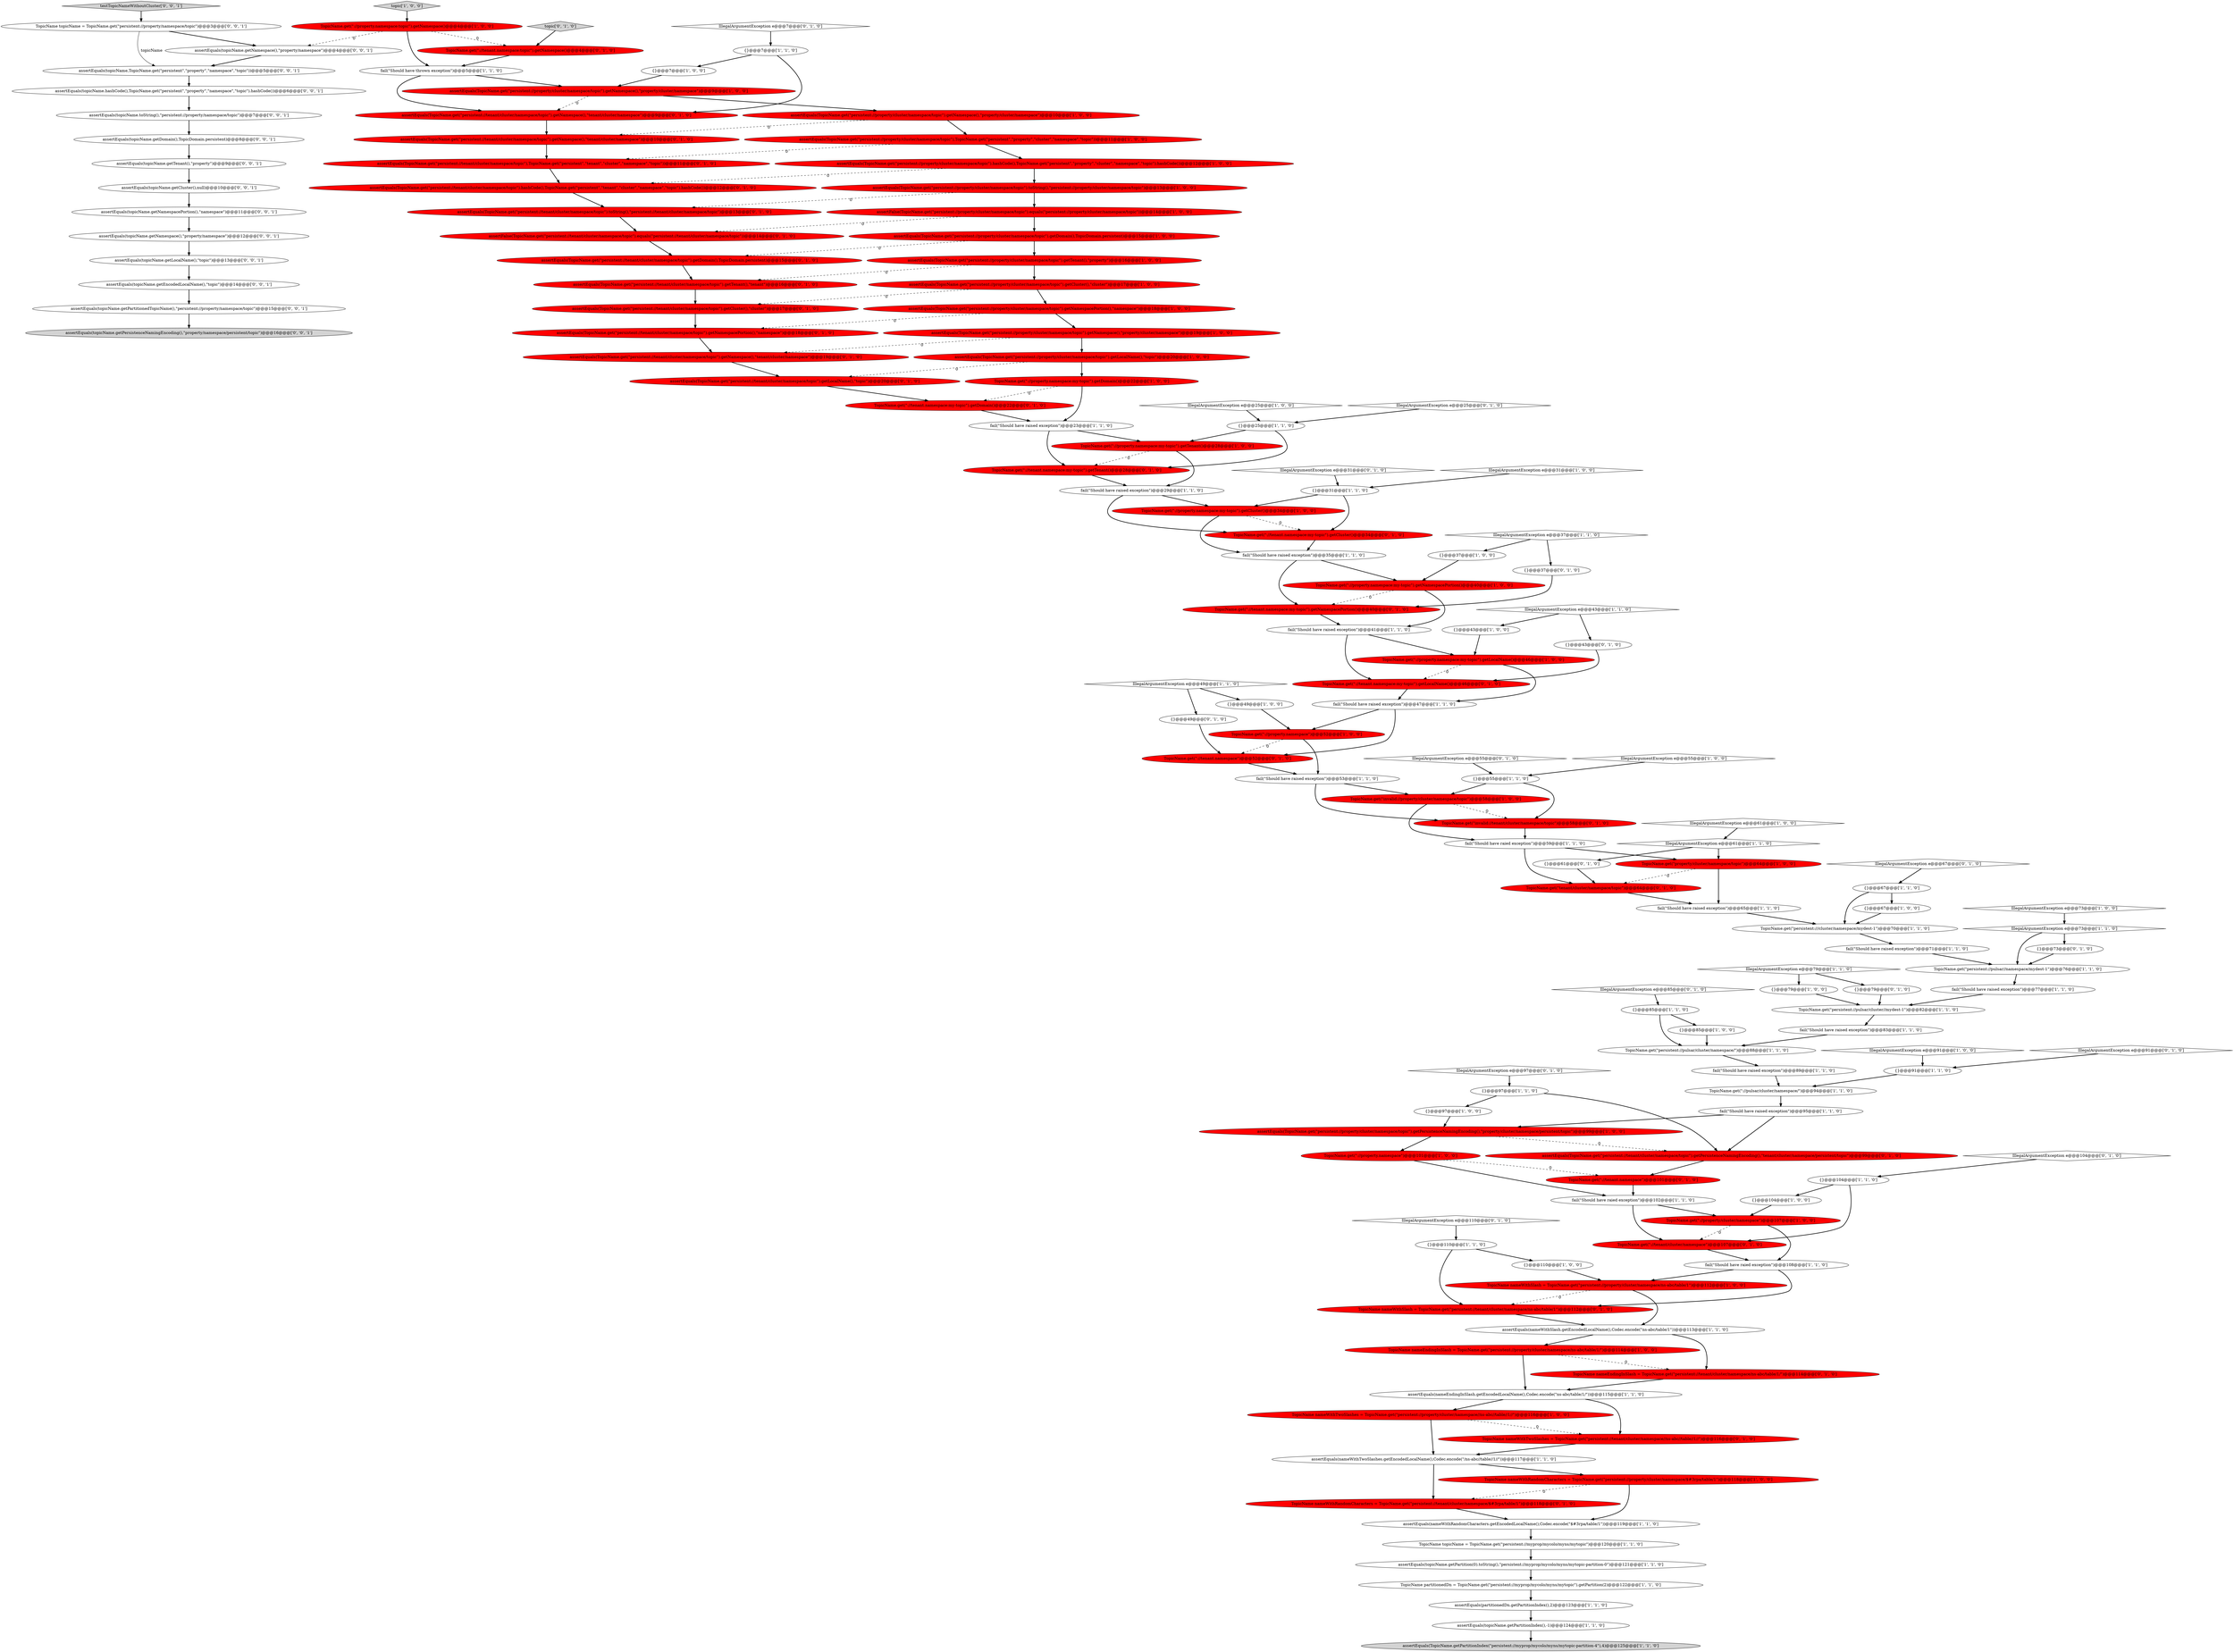 digraph {
87 [style = filled, label = "fail(\"Should have raised exception\")@@@83@@@['1', '1', '0']", fillcolor = white, shape = ellipse image = "AAA0AAABBB1BBB"];
36 [style = filled, label = "{}@@@31@@@['1', '1', '0']", fillcolor = white, shape = ellipse image = "AAA0AAABBB1BBB"];
28 [style = filled, label = "{}@@@49@@@['1', '0', '0']", fillcolor = white, shape = ellipse image = "AAA0AAABBB1BBB"];
10 [style = filled, label = "TopicName.get(\"://property.namespace:my-topic\").getDomain()@@@22@@@['1', '0', '0']", fillcolor = red, shape = ellipse image = "AAA1AAABBB1BBB"];
58 [style = filled, label = "{}@@@85@@@['1', '1', '0']", fillcolor = white, shape = ellipse image = "AAA0AAABBB1BBB"];
93 [style = filled, label = "assertEquals(TopicName.get(\"persistent://tenant/cluster/namespace/topic\").getLocalName(),\"topic\")@@@20@@@['0', '1', '0']", fillcolor = red, shape = ellipse image = "AAA1AAABBB2BBB"];
100 [style = filled, label = "IllegalArgumentException e@@@67@@@['0', '1', '0']", fillcolor = white, shape = diamond image = "AAA0AAABBB2BBB"];
95 [style = filled, label = "IllegalArgumentException e@@@55@@@['0', '1', '0']", fillcolor = white, shape = diamond image = "AAA0AAABBB2BBB"];
78 [style = filled, label = "fail(\"Should have raised exception\")@@@71@@@['1', '1', '0']", fillcolor = white, shape = ellipse image = "AAA0AAABBB1BBB"];
40 [style = filled, label = "TopicName.get(\"://property/cluster/namespace\")@@@107@@@['1', '0', '0']", fillcolor = red, shape = ellipse image = "AAA1AAABBB1BBB"];
27 [style = filled, label = "assertFalse(TopicName.get(\"persistent://property/cluster/namespace/topic\").equals(\"persistent://property/cluster/namespace/topic\"))@@@14@@@['1', '0', '0']", fillcolor = red, shape = ellipse image = "AAA1AAABBB1BBB"];
52 [style = filled, label = "fail(\"Should have raised exception\")@@@35@@@['1', '1', '0']", fillcolor = white, shape = ellipse image = "AAA0AAABBB1BBB"];
49 [style = filled, label = "fail(\"Should have thrown exception\")@@@5@@@['1', '1', '0']", fillcolor = white, shape = ellipse image = "AAA0AAABBB1BBB"];
127 [style = filled, label = "TopicName.get(\"://tenant.namespace\")@@@101@@@['0', '1', '0']", fillcolor = red, shape = ellipse image = "AAA1AAABBB2BBB"];
89 [style = filled, label = "{}@@@67@@@['1', '1', '0']", fillcolor = white, shape = ellipse image = "AAA0AAABBB1BBB"];
31 [style = filled, label = "TopicName nameWithSlash = TopicName.get(\"persistent://property/cluster/namespace/ns-abc/table/1\")@@@112@@@['1', '0', '0']", fillcolor = red, shape = ellipse image = "AAA1AAABBB1BBB"];
81 [style = filled, label = "assertEquals(TopicName.get(\"persistent://property/cluster/namespace/topic\").getDomain(),TopicDomain.persistent)@@@15@@@['1', '0', '0']", fillcolor = red, shape = ellipse image = "AAA1AAABBB1BBB"];
43 [style = filled, label = "TopicName nameEndingInSlash = TopicName.get(\"persistent://property/cluster/namespace/ns-abc/table/1/\")@@@114@@@['1', '0', '0']", fillcolor = red, shape = ellipse image = "AAA1AAABBB1BBB"];
85 [style = filled, label = "{}@@@104@@@['1', '1', '0']", fillcolor = white, shape = ellipse image = "AAA0AAABBB1BBB"];
61 [style = filled, label = "{}@@@67@@@['1', '0', '0']", fillcolor = white, shape = ellipse image = "AAA0AAABBB1BBB"];
42 [style = filled, label = "assertEquals(TopicName.get(\"persistent://property/cluster/namespace/topic\").getNamespace(),\"property/cluster/namespace\")@@@9@@@['1', '0', '0']", fillcolor = red, shape = ellipse image = "AAA1AAABBB1BBB"];
129 [style = filled, label = "assertEquals(TopicName.get(\"persistent://tenant/cluster/namespace/topic\"),TopicName.get(\"persistent\",\"tenant\",\"cluster\",\"namespace\",\"topic\"))@@@11@@@['0', '1', '0']", fillcolor = red, shape = ellipse image = "AAA1AAABBB2BBB"];
86 [style = filled, label = "TopicName partitionedDn = TopicName.get(\"persistent://myprop/mycolo/myns/mytopic\").getPartition(2)@@@122@@@['1', '1', '0']", fillcolor = white, shape = ellipse image = "AAA0AAABBB1BBB"];
150 [style = filled, label = "assertEquals(topicName.hashCode(),TopicName.get(\"persistent\",\"property\",\"namespace\",\"topic\").hashCode())@@@6@@@['0', '0', '1']", fillcolor = white, shape = ellipse image = "AAA0AAABBB3BBB"];
98 [style = filled, label = "IllegalArgumentException e@@@110@@@['0', '1', '0']", fillcolor = white, shape = diamond image = "AAA0AAABBB2BBB"];
59 [style = filled, label = "TopicName.get(\"persistent://pulsar/cluster//mydest-1\")@@@82@@@['1', '1', '0']", fillcolor = white, shape = ellipse image = "AAA0AAABBB1BBB"];
105 [style = filled, label = "assertEquals(TopicName.get(\"persistent://tenant/cluster/namespace/topic\").getPersistenceNamingEncoding(),\"tenant/cluster/namespace/persistent/topic\")@@@99@@@['0', '1', '0']", fillcolor = red, shape = ellipse image = "AAA1AAABBB2BBB"];
34 [style = filled, label = "TopicName.get(\"://property.namespace:my-topic\").getNamespacePortion()@@@40@@@['1', '0', '0']", fillcolor = red, shape = ellipse image = "AAA1AAABBB1BBB"];
138 [style = filled, label = "assertEquals(topicName.getCluster(),null)@@@10@@@['0', '0', '1']", fillcolor = white, shape = ellipse image = "AAA0AAABBB3BBB"];
26 [style = filled, label = "IllegalArgumentException e@@@61@@@['1', '1', '0']", fillcolor = white, shape = diamond image = "AAA0AAABBB1BBB"];
67 [style = filled, label = "TopicName nameWithTwoSlashes = TopicName.get(\"persistent://property/cluster/namespace//ns-abc//table//1//\")@@@116@@@['1', '0', '0']", fillcolor = red, shape = ellipse image = "AAA1AAABBB1BBB"];
112 [style = filled, label = "IllegalArgumentException e@@@31@@@['0', '1', '0']", fillcolor = white, shape = diamond image = "AAA0AAABBB2BBB"];
134 [style = filled, label = "assertEquals(TopicName.get(\"persistent://tenant/cluster/namespace/topic\").getNamespace(),\"tenant/cluster/namespace\")@@@10@@@['0', '1', '0']", fillcolor = red, shape = ellipse image = "AAA1AAABBB2BBB"];
50 [style = filled, label = "{}@@@43@@@['1', '0', '0']", fillcolor = white, shape = ellipse image = "AAA0AAABBB1BBB"];
126 [style = filled, label = "assertEquals(TopicName.get(\"persistent://tenant/cluster/namespace/topic\").getNamespace(),\"tenant/cluster/namespace\")@@@19@@@['0', '1', '0']", fillcolor = red, shape = ellipse image = "AAA1AAABBB2BBB"];
7 [style = filled, label = "assertEquals(nameWithTwoSlashes.getEncodedLocalName(),Codec.encode(\"/ns-abc//table//1//\"))@@@117@@@['1', '1', '0']", fillcolor = white, shape = ellipse image = "AAA0AAABBB1BBB"];
13 [style = filled, label = "{}@@@7@@@['1', '0', '0']", fillcolor = white, shape = ellipse image = "AAA0AAABBB1BBB"];
125 [style = filled, label = "{}@@@79@@@['0', '1', '0']", fillcolor = white, shape = ellipse image = "AAA0AAABBB2BBB"];
103 [style = filled, label = "TopicName.get(\"://tenant.namespace:topic\").getNamespace()@@@4@@@['0', '1', '0']", fillcolor = red, shape = ellipse image = "AAA1AAABBB2BBB"];
130 [style = filled, label = "TopicName.get(\"tenant/cluster/namespace/topic\")@@@64@@@['0', '1', '0']", fillcolor = red, shape = ellipse image = "AAA1AAABBB2BBB"];
151 [style = filled, label = "assertEquals(topicName.getDomain(),TopicDomain.persistent)@@@8@@@['0', '0', '1']", fillcolor = white, shape = ellipse image = "AAA0AAABBB3BBB"];
101 [style = filled, label = "TopicName.get(\"://tenant.namespace\")@@@52@@@['0', '1', '0']", fillcolor = red, shape = ellipse image = "AAA1AAABBB2BBB"];
8 [style = filled, label = "IllegalArgumentException e@@@25@@@['1', '0', '0']", fillcolor = white, shape = diamond image = "AAA0AAABBB1BBB"];
47 [style = filled, label = "assertEquals(nameWithRandomCharacters.getEncodedLocalName(),Codec.encode(\"$#3rpa/table/1\"))@@@119@@@['1', '1', '0']", fillcolor = white, shape = ellipse image = "AAA0AAABBB1BBB"];
29 [style = filled, label = "{}@@@97@@@['1', '1', '0']", fillcolor = white, shape = ellipse image = "AAA0AAABBB1BBB"];
46 [style = filled, label = "TopicName.get(\"://property.namespace:my-topic\").getLocalName()@@@46@@@['1', '0', '0']", fillcolor = red, shape = ellipse image = "AAA1AAABBB1BBB"];
1 [style = filled, label = "assertEquals(TopicName.get(\"persistent://property/cluster/namespace/topic\").getNamespacePortion(),\"namespace\")@@@18@@@['1', '0', '0']", fillcolor = red, shape = ellipse image = "AAA1AAABBB1BBB"];
56 [style = filled, label = "{}@@@79@@@['1', '0', '0']", fillcolor = white, shape = ellipse image = "AAA0AAABBB1BBB"];
73 [style = filled, label = "assertEquals(TopicName.get(\"persistent://property/cluster/namespace/topic\").getPersistenceNamingEncoding(),\"property/cluster/namespace/persistent/topic\")@@@99@@@['1', '0', '0']", fillcolor = red, shape = ellipse image = "AAA1AAABBB1BBB"];
141 [style = filled, label = "assertEquals(topicName.getNamespacePortion(),\"namespace\")@@@11@@@['0', '0', '1']", fillcolor = white, shape = ellipse image = "AAA0AAABBB3BBB"];
107 [style = filled, label = "TopicName.get(\"://tenant.namespace:my-topic\").getNamespacePortion()@@@40@@@['0', '1', '0']", fillcolor = red, shape = ellipse image = "AAA1AAABBB2BBB"];
136 [style = filled, label = "topic['0', '1', '0']", fillcolor = lightgray, shape = diamond image = "AAA0AAABBB2BBB"];
21 [style = filled, label = "fail(\"Should have raised exception\")@@@53@@@['1', '1', '0']", fillcolor = white, shape = ellipse image = "AAA0AAABBB1BBB"];
32 [style = filled, label = "topic['1', '0', '0']", fillcolor = lightgray, shape = diamond image = "AAA0AAABBB1BBB"];
106 [style = filled, label = "assertEquals(TopicName.get(\"persistent://tenant/cluster/namespace/topic\").getNamespacePortion(),\"namespace\")@@@18@@@['0', '1', '0']", fillcolor = red, shape = ellipse image = "AAA1AAABBB2BBB"];
139 [style = filled, label = "TopicName topicName = TopicName.get(\"persistent://property/namespace/topic\")@@@3@@@['0', '0', '1']", fillcolor = white, shape = ellipse image = "AAA0AAABBB3BBB"];
123 [style = filled, label = "assertEquals(TopicName.get(\"persistent://tenant/cluster/namespace/topic\").getTenant(),\"tenant\")@@@16@@@['0', '1', '0']", fillcolor = red, shape = ellipse image = "AAA1AAABBB2BBB"];
70 [style = filled, label = "assertEquals(TopicName.get(\"persistent://property/cluster/namespace/topic\").getNamespace(),\"property/cluster/namespace\")@@@19@@@['1', '0', '0']", fillcolor = red, shape = ellipse image = "AAA1AAABBB1BBB"];
92 [style = filled, label = "IllegalArgumentException e@@@25@@@['0', '1', '0']", fillcolor = white, shape = diamond image = "AAA0AAABBB2BBB"];
148 [style = filled, label = "assertEquals(topicName.getNamespace(),\"property/namespace\")@@@4@@@['0', '0', '1']", fillcolor = white, shape = ellipse image = "AAA0AAABBB3BBB"];
143 [style = filled, label = "assertEquals(topicName.getPartitionedTopicName(),\"persistent://property/namespace/topic\")@@@15@@@['0', '0', '1']", fillcolor = white, shape = ellipse image = "AAA0AAABBB3BBB"];
121 [style = filled, label = "TopicName nameWithTwoSlashes = TopicName.get(\"persistent://tenant/cluster/namespace//ns-abc//table//1//\")@@@116@@@['0', '1', '0']", fillcolor = red, shape = ellipse image = "AAA1AAABBB2BBB"];
108 [style = filled, label = "IllegalArgumentException e@@@85@@@['0', '1', '0']", fillcolor = white, shape = diamond image = "AAA0AAABBB2BBB"];
41 [style = filled, label = "TopicName.get(\"://property.namespace:topic\").getNamespace()@@@4@@@['1', '0', '0']", fillcolor = red, shape = ellipse image = "AAA1AAABBB1BBB"];
3 [style = filled, label = "TopicName.get(\"://property.namespace:my-topic\").getTenant()@@@28@@@['1', '0', '0']", fillcolor = red, shape = ellipse image = "AAA1AAABBB1BBB"];
16 [style = filled, label = "assertEquals(topicName.getPartition(0).toString(),\"persistent://myprop/mycolo/myns/mytopic-partition-0\")@@@121@@@['1', '1', '0']", fillcolor = white, shape = ellipse image = "AAA0AAABBB1BBB"];
64 [style = filled, label = "assertEquals(TopicName.get(\"persistent://property/cluster/namespace/topic\").hashCode(),TopicName.get(\"persistent\",\"property\",\"cluster\",\"namespace\",\"topic\").hashCode())@@@12@@@['1', '0', '0']", fillcolor = red, shape = ellipse image = "AAA1AAABBB1BBB"];
68 [style = filled, label = "assertEquals(TopicName.get(\"persistent://property/cluster/namespace/topic\").getNamespace(),\"property/cluster/namespace\")@@@10@@@['1', '0', '0']", fillcolor = red, shape = ellipse image = "AAA1AAABBB1BBB"];
4 [style = filled, label = "fail(\"Should have raised exception\")@@@23@@@['1', '1', '0']", fillcolor = white, shape = ellipse image = "AAA0AAABBB1BBB"];
109 [style = filled, label = "assertEquals(TopicName.get(\"persistent://tenant/cluster/namespace/topic\").hashCode(),TopicName.get(\"persistent\",\"tenant\",\"cluster\",\"namespace\",\"topic\").hashCode())@@@12@@@['0', '1', '0']", fillcolor = red, shape = ellipse image = "AAA1AAABBB2BBB"];
18 [style = filled, label = "IllegalArgumentException e@@@31@@@['1', '0', '0']", fillcolor = white, shape = diamond image = "AAA0AAABBB1BBB"];
97 [style = filled, label = "assertEquals(TopicName.get(\"persistent://tenant/cluster/namespace/topic\").toString(),\"persistent://tenant/cluster/namespace/topic\")@@@13@@@['0', '1', '0']", fillcolor = red, shape = ellipse image = "AAA1AAABBB2BBB"];
94 [style = filled, label = "TopicName.get(\"://tenant.namespace:my-topic\").getTenant()@@@28@@@['0', '1', '0']", fillcolor = red, shape = ellipse image = "AAA1AAABBB2BBB"];
128 [style = filled, label = "{}@@@37@@@['0', '1', '0']", fillcolor = white, shape = ellipse image = "AAA0AAABBB2BBB"];
71 [style = filled, label = "TopicName.get(\"://property.namespace\")@@@52@@@['1', '0', '0']", fillcolor = red, shape = ellipse image = "AAA1AAABBB1BBB"];
55 [style = filled, label = "assertEquals(nameWithSlash.getEncodedLocalName(),Codec.encode(\"ns-abc/table/1\"))@@@113@@@['1', '1', '0']", fillcolor = white, shape = ellipse image = "AAA0AAABBB1BBB"];
135 [style = filled, label = "TopicName.get(\"://tenant.namespace:my-topic\").getLocalName()@@@46@@@['0', '1', '0']", fillcolor = red, shape = ellipse image = "AAA1AAABBB2BBB"];
110 [style = filled, label = "assertFalse(TopicName.get(\"persistent://tenant/cluster/namespace/topic\").equals(\"persistent://tenant/cluster/namespace/topic\"))@@@14@@@['0', '1', '0']", fillcolor = red, shape = ellipse image = "AAA1AAABBB2BBB"];
147 [style = filled, label = "testTopicNameWithoutCluster['0', '0', '1']", fillcolor = lightgray, shape = diamond image = "AAA0AAABBB3BBB"];
90 [style = filled, label = "assertEquals(topicName.getPartitionIndex(),-1)@@@124@@@['1', '1', '0']", fillcolor = white, shape = ellipse image = "AAA0AAABBB1BBB"];
145 [style = filled, label = "assertEquals(topicName.getLocalName(),\"topic\")@@@13@@@['0', '0', '1']", fillcolor = white, shape = ellipse image = "AAA0AAABBB3BBB"];
115 [style = filled, label = "assertEquals(TopicName.get(\"persistent://tenant/cluster/namespace/topic\").getCluster(),\"cluster\")@@@17@@@['0', '1', '0']", fillcolor = red, shape = ellipse image = "AAA1AAABBB2BBB"];
142 [style = filled, label = "assertEquals(topicName.getTenant(),\"property\")@@@9@@@['0', '0', '1']", fillcolor = white, shape = ellipse image = "AAA0AAABBB3BBB"];
37 [style = filled, label = "{}@@@104@@@['1', '0', '0']", fillcolor = white, shape = ellipse image = "AAA0AAABBB1BBB"];
20 [style = filled, label = "assertEquals(TopicName.get(\"persistent://property/cluster/namespace/topic\").getLocalName(),\"topic\")@@@20@@@['1', '0', '0']", fillcolor = red, shape = ellipse image = "AAA1AAABBB1BBB"];
102 [style = filled, label = "assertEquals(TopicName.get(\"persistent://tenant/cluster/namespace/topic\").getDomain(),TopicDomain.persistent)@@@15@@@['0', '1', '0']", fillcolor = red, shape = ellipse image = "AAA1AAABBB2BBB"];
17 [style = filled, label = "assertEquals(TopicName.get(\"persistent://property/cluster/namespace/topic\").getTenant(),\"property\")@@@16@@@['1', '0', '0']", fillcolor = red, shape = ellipse image = "AAA1AAABBB1BBB"];
22 [style = filled, label = "TopicName.get(\"://property.namespace:my-topic\").getCluster()@@@34@@@['1', '0', '0']", fillcolor = red, shape = ellipse image = "AAA1AAABBB1BBB"];
53 [style = filled, label = "TopicName.get(\"invalid://property/cluster/namespace/topic\")@@@58@@@['1', '0', '0']", fillcolor = red, shape = ellipse image = "AAA1AAABBB1BBB"];
82 [style = filled, label = "TopicName.get(\"persistent:///cluster/namespace/mydest-1\")@@@70@@@['1', '1', '0']", fillcolor = white, shape = ellipse image = "AAA0AAABBB1BBB"];
131 [style = filled, label = "TopicName.get(\"://tenant.namespace:my-topic\").getDomain()@@@22@@@['0', '1', '0']", fillcolor = red, shape = ellipse image = "AAA1AAABBB2BBB"];
65 [style = filled, label = "IllegalArgumentException e@@@49@@@['1', '1', '0']", fillcolor = white, shape = diamond image = "AAA0AAABBB1BBB"];
99 [style = filled, label = "IllegalArgumentException e@@@7@@@['0', '1', '0']", fillcolor = white, shape = diamond image = "AAA0AAABBB2BBB"];
83 [style = filled, label = "{}@@@7@@@['1', '1', '0']", fillcolor = white, shape = ellipse image = "AAA0AAABBB1BBB"];
6 [style = filled, label = "fail(\"Should have raised exception\")@@@95@@@['1', '1', '0']", fillcolor = white, shape = ellipse image = "AAA0AAABBB1BBB"];
30 [style = filled, label = "TopicName.get(\"persistent://pulsar/cluster/namespace/\")@@@88@@@['1', '1', '0']", fillcolor = white, shape = ellipse image = "AAA0AAABBB1BBB"];
48 [style = filled, label = "{}@@@110@@@['1', '1', '0']", fillcolor = white, shape = ellipse image = "AAA0AAABBB1BBB"];
137 [style = filled, label = "assertEquals(topicName,TopicName.get(\"persistent\",\"property\",\"namespace\",\"topic\"))@@@5@@@['0', '0', '1']", fillcolor = white, shape = ellipse image = "AAA0AAABBB3BBB"];
66 [style = filled, label = "IllegalArgumentException e@@@37@@@['1', '1', '0']", fillcolor = white, shape = diamond image = "AAA0AAABBB1BBB"];
96 [style = filled, label = "{}@@@61@@@['0', '1', '0']", fillcolor = white, shape = ellipse image = "AAA0AAABBB2BBB"];
11 [style = filled, label = "{}@@@25@@@['1', '1', '0']", fillcolor = white, shape = ellipse image = "AAA0AAABBB1BBB"];
72 [style = filled, label = "IllegalArgumentException e@@@73@@@['1', '0', '0']", fillcolor = white, shape = diamond image = "AAA0AAABBB1BBB"];
74 [style = filled, label = "{}@@@55@@@['1', '1', '0']", fillcolor = white, shape = ellipse image = "AAA0AAABBB1BBB"];
104 [style = filled, label = "{}@@@49@@@['0', '1', '0']", fillcolor = white, shape = ellipse image = "AAA0AAABBB2BBB"];
5 [style = filled, label = "IllegalArgumentException e@@@61@@@['1', '0', '0']", fillcolor = white, shape = diamond image = "AAA0AAABBB1BBB"];
124 [style = filled, label = "IllegalArgumentException e@@@97@@@['0', '1', '0']", fillcolor = white, shape = diamond image = "AAA0AAABBB2BBB"];
2 [style = filled, label = "{}@@@97@@@['1', '0', '0']", fillcolor = white, shape = ellipse image = "AAA0AAABBB1BBB"];
84 [style = filled, label = "IllegalArgumentException e@@@43@@@['1', '1', '0']", fillcolor = white, shape = diamond image = "AAA0AAABBB1BBB"];
51 [style = filled, label = "{}@@@85@@@['1', '0', '0']", fillcolor = white, shape = ellipse image = "AAA0AAABBB1BBB"];
114 [style = filled, label = "TopicName nameWithRandomCharacters = TopicName.get(\"persistent://tenant/cluster/namespace/$#3rpa/table/1\")@@@118@@@['0', '1', '0']", fillcolor = red, shape = ellipse image = "AAA1AAABBB2BBB"];
57 [style = filled, label = "{}@@@91@@@['1', '1', '0']", fillcolor = white, shape = ellipse image = "AAA0AAABBB1BBB"];
54 [style = filled, label = "fail(\"Should have raised exception\")@@@41@@@['1', '1', '0']", fillcolor = white, shape = ellipse image = "AAA0AAABBB1BBB"];
24 [style = filled, label = "fail(\"Should have raied exception\")@@@59@@@['1', '1', '0']", fillcolor = white, shape = ellipse image = "AAA0AAABBB1BBB"];
33 [style = filled, label = "TopicName.get(\"persistent://pulsar//namespace/mydest-1\")@@@76@@@['1', '1', '0']", fillcolor = white, shape = ellipse image = "AAA0AAABBB1BBB"];
63 [style = filled, label = "TopicName.get(\"://pulsar/cluster/namespace/\")@@@94@@@['1', '1', '0']", fillcolor = white, shape = ellipse image = "AAA0AAABBB1BBB"];
77 [style = filled, label = "fail(\"Should have raised exception\")@@@65@@@['1', '1', '0']", fillcolor = white, shape = ellipse image = "AAA0AAABBB1BBB"];
80 [style = filled, label = "fail(\"Should have raised exception\")@@@89@@@['1', '1', '0']", fillcolor = white, shape = ellipse image = "AAA0AAABBB1BBB"];
25 [style = filled, label = "TopicName.get(\"property/cluster/namespace/topic\")@@@64@@@['1', '0', '0']", fillcolor = red, shape = ellipse image = "AAA1AAABBB1BBB"];
45 [style = filled, label = "fail(\"Should have raised exception\")@@@77@@@['1', '1', '0']", fillcolor = white, shape = ellipse image = "AAA0AAABBB1BBB"];
117 [style = filled, label = "{}@@@43@@@['0', '1', '0']", fillcolor = white, shape = ellipse image = "AAA0AAABBB2BBB"];
133 [style = filled, label = "assertEquals(TopicName.get(\"persistent://tenant/cluster/namespace/topic\").getNamespace(),\"tenant/cluster/namespace\")@@@9@@@['0', '1', '0']", fillcolor = red, shape = ellipse image = "AAA1AAABBB2BBB"];
39 [style = filled, label = "fail(\"Should have raied exception\")@@@102@@@['1', '1', '0']", fillcolor = white, shape = ellipse image = "AAA0AAABBB1BBB"];
146 [style = filled, label = "assertEquals(topicName.getNamespace(),\"property/namespace\")@@@12@@@['0', '0', '1']", fillcolor = white, shape = ellipse image = "AAA0AAABBB3BBB"];
35 [style = filled, label = "IllegalArgumentException e@@@55@@@['1', '0', '0']", fillcolor = white, shape = diamond image = "AAA0AAABBB1BBB"];
62 [style = filled, label = "IllegalArgumentException e@@@79@@@['1', '1', '0']", fillcolor = white, shape = diamond image = "AAA0AAABBB1BBB"];
120 [style = filled, label = "TopicName nameEndingInSlash = TopicName.get(\"persistent://tenant/cluster/namespace/ns-abc/table/1/\")@@@114@@@['0', '1', '0']", fillcolor = red, shape = ellipse image = "AAA1AAABBB2BBB"];
140 [style = filled, label = "assertEquals(topicName.getPersistenceNamingEncoding(),\"property/namespace/persistent/topic\")@@@16@@@['0', '0', '1']", fillcolor = lightgray, shape = ellipse image = "AAA0AAABBB3BBB"];
88 [style = filled, label = "assertEquals(nameEndingInSlash.getEncodedLocalName(),Codec.encode(\"ns-abc/table/1/\"))@@@115@@@['1', '1', '0']", fillcolor = white, shape = ellipse image = "AAA0AAABBB1BBB"];
44 [style = filled, label = "fail(\"Should have raised exception\")@@@47@@@['1', '1', '0']", fillcolor = white, shape = ellipse image = "AAA0AAABBB1BBB"];
132 [style = filled, label = "TopicName nameWithSlash = TopicName.get(\"persistent://tenant/cluster/namespace/ns-abc/table/1\")@@@112@@@['0', '1', '0']", fillcolor = red, shape = ellipse image = "AAA1AAABBB2BBB"];
149 [style = filled, label = "assertEquals(topicName.getEncodedLocalName(),\"topic\")@@@14@@@['0', '0', '1']", fillcolor = white, shape = ellipse image = "AAA0AAABBB3BBB"];
75 [style = filled, label = "IllegalArgumentException e@@@73@@@['1', '1', '0']", fillcolor = white, shape = diamond image = "AAA0AAABBB1BBB"];
113 [style = filled, label = "IllegalArgumentException e@@@91@@@['0', '1', '0']", fillcolor = white, shape = diamond image = "AAA0AAABBB2BBB"];
69 [style = filled, label = "fail(\"Should have raised exception\")@@@29@@@['1', '1', '0']", fillcolor = white, shape = ellipse image = "AAA0AAABBB1BBB"];
23 [style = filled, label = "assertEquals(TopicName.get(\"persistent://property/cluster/namespace/topic\").toString(),\"persistent://property/cluster/namespace/topic\")@@@13@@@['1', '0', '0']", fillcolor = red, shape = ellipse image = "AAA1AAABBB1BBB"];
38 [style = filled, label = "TopicName.get(\"://property.namespace\")@@@101@@@['1', '0', '0']", fillcolor = red, shape = ellipse image = "AAA1AAABBB1BBB"];
14 [style = filled, label = "assertEquals(TopicName.getPartitionIndex(\"persistent://myprop/mycolo/myns/mytopic-partition-4\"),4)@@@125@@@['1', '1', '0']", fillcolor = lightgray, shape = ellipse image = "AAA0AAABBB1BBB"];
119 [style = filled, label = "{}@@@73@@@['0', '1', '0']", fillcolor = white, shape = ellipse image = "AAA0AAABBB2BBB"];
111 [style = filled, label = "IllegalArgumentException e@@@104@@@['0', '1', '0']", fillcolor = white, shape = diamond image = "AAA0AAABBB2BBB"];
144 [style = filled, label = "assertEquals(topicName.toString(),\"persistent://property/namespace/topic\")@@@7@@@['0', '0', '1']", fillcolor = white, shape = ellipse image = "AAA0AAABBB3BBB"];
60 [style = filled, label = "{}@@@37@@@['1', '0', '0']", fillcolor = white, shape = ellipse image = "AAA0AAABBB1BBB"];
79 [style = filled, label = "assertEquals(TopicName.get(\"persistent://property/cluster/namespace/topic\").getCluster(),\"cluster\")@@@17@@@['1', '0', '0']", fillcolor = red, shape = ellipse image = "AAA1AAABBB1BBB"];
91 [style = filled, label = "assertEquals(TopicName.get(\"persistent://property/cluster/namespace/topic\"),TopicName.get(\"persistent\",\"property\",\"cluster\",\"namespace\",\"topic\"))@@@11@@@['1', '0', '0']", fillcolor = red, shape = ellipse image = "AAA1AAABBB1BBB"];
9 [style = filled, label = "IllegalArgumentException e@@@91@@@['1', '0', '0']", fillcolor = white, shape = diamond image = "AAA0AAABBB1BBB"];
116 [style = filled, label = "TopicName.get(\"invalid://tenant/cluster/namespace/topic\")@@@58@@@['0', '1', '0']", fillcolor = red, shape = ellipse image = "AAA1AAABBB2BBB"];
76 [style = filled, label = "TopicName topicName = TopicName.get(\"persistent://myprop/mycolo/myns/mytopic\")@@@120@@@['1', '1', '0']", fillcolor = white, shape = ellipse image = "AAA0AAABBB1BBB"];
12 [style = filled, label = "fail(\"Should have raied exception\")@@@108@@@['1', '1', '0']", fillcolor = white, shape = ellipse image = "AAA0AAABBB1BBB"];
19 [style = filled, label = "{}@@@110@@@['1', '0', '0']", fillcolor = white, shape = ellipse image = "AAA0AAABBB1BBB"];
122 [style = filled, label = "TopicName.get(\"://tenant.namespace:my-topic\").getCluster()@@@34@@@['0', '1', '0']", fillcolor = red, shape = ellipse image = "AAA1AAABBB2BBB"];
0 [style = filled, label = "TopicName nameWithRandomCharacters = TopicName.get(\"persistent://property/cluster/namespace/$#3rpa/table/1\")@@@118@@@['1', '0', '0']", fillcolor = red, shape = ellipse image = "AAA1AAABBB1BBB"];
15 [style = filled, label = "assertEquals(partitionedDn.getPartitionIndex(),2)@@@123@@@['1', '1', '0']", fillcolor = white, shape = ellipse image = "AAA0AAABBB1BBB"];
118 [style = filled, label = "TopicName.get(\"://tenant/cluster/namespace\")@@@107@@@['0', '1', '0']", fillcolor = red, shape = ellipse image = "AAA1AAABBB2BBB"];
44->71 [style = bold, label=""];
151->142 [style = bold, label=""];
81->17 [style = bold, label=""];
27->81 [style = bold, label=""];
79->1 [style = bold, label=""];
88->67 [style = bold, label=""];
108->58 [style = bold, label=""];
131->4 [style = bold, label=""];
70->20 [style = bold, label=""];
76->16 [style = bold, label=""];
111->85 [style = bold, label=""];
24->130 [style = bold, label=""];
58->30 [style = bold, label=""];
99->83 [style = bold, label=""];
68->91 [style = bold, label=""];
84->50 [style = bold, label=""];
39->118 [style = bold, label=""];
87->30 [style = bold, label=""];
73->105 [style = dashed, label="0"];
42->133 [style = dashed, label="0"];
38->39 [style = bold, label=""];
10->131 [style = dashed, label="0"];
85->37 [style = bold, label=""];
3->94 [style = dashed, label="0"];
128->107 [style = bold, label=""];
130->77 [style = bold, label=""];
41->103 [style = dashed, label="0"];
105->127 [style = bold, label=""];
127->39 [style = bold, label=""];
121->7 [style = bold, label=""];
47->76 [style = bold, label=""];
15->90 [style = bold, label=""];
29->2 [style = bold, label=""];
36->122 [style = bold, label=""];
64->109 [style = dashed, label="0"];
57->63 [style = bold, label=""];
1->70 [style = bold, label=""];
132->55 [style = bold, label=""];
95->74 [style = bold, label=""];
139->148 [style = bold, label=""];
138->141 [style = bold, label=""];
26->96 [style = bold, label=""];
66->60 [style = bold, label=""];
33->45 [style = bold, label=""];
100->89 [style = bold, label=""];
8->11 [style = bold, label=""];
119->33 [style = bold, label=""];
62->56 [style = bold, label=""];
83->13 [style = bold, label=""];
146->145 [style = bold, label=""];
85->118 [style = bold, label=""];
4->3 [style = bold, label=""];
16->86 [style = bold, label=""];
0->114 [style = dashed, label="0"];
86->15 [style = bold, label=""];
124->29 [style = bold, label=""];
54->46 [style = bold, label=""];
61->82 [style = bold, label=""];
1->106 [style = dashed, label="0"];
92->11 [style = bold, label=""];
143->140 [style = bold, label=""];
42->68 [style = bold, label=""];
45->59 [style = bold, label=""];
34->54 [style = bold, label=""];
51->30 [style = bold, label=""];
147->139 [style = bold, label=""];
41->49 [style = bold, label=""];
7->0 [style = bold, label=""];
113->57 [style = bold, label=""];
65->104 [style = bold, label=""];
2->73 [style = bold, label=""];
97->110 [style = bold, label=""];
148->137 [style = bold, label=""];
115->106 [style = bold, label=""];
20->93 [style = dashed, label="0"];
149->143 [style = bold, label=""];
71->21 [style = bold, label=""];
122->52 [style = bold, label=""];
58->51 [style = bold, label=""];
141->146 [style = bold, label=""];
136->103 [style = bold, label=""];
52->107 [style = bold, label=""];
53->24 [style = bold, label=""];
38->127 [style = dashed, label="0"];
120->88 [style = bold, label=""];
101->21 [style = bold, label=""];
133->134 [style = bold, label=""];
62->125 [style = bold, label=""];
40->118 [style = dashed, label="0"];
137->150 [style = bold, label=""];
110->102 [style = bold, label=""];
12->31 [style = bold, label=""];
94->69 [style = bold, label=""];
116->24 [style = bold, label=""];
46->44 [style = bold, label=""];
118->12 [style = bold, label=""];
67->7 [style = bold, label=""];
75->119 [style = bold, label=""];
125->59 [style = bold, label=""];
13->42 [style = bold, label=""];
41->148 [style = dashed, label="0"];
72->75 [style = bold, label=""];
134->129 [style = bold, label=""];
104->101 [style = bold, label=""];
35->74 [style = bold, label=""];
5->26 [style = bold, label=""];
69->22 [style = bold, label=""];
31->132 [style = dashed, label="0"];
25->130 [style = dashed, label="0"];
63->6 [style = bold, label=""];
91->64 [style = bold, label=""];
77->82 [style = bold, label=""];
44->101 [style = bold, label=""];
84->117 [style = bold, label=""];
67->121 [style = dashed, label="0"];
4->94 [style = bold, label=""];
66->128 [style = bold, label=""];
40->12 [style = bold, label=""];
126->93 [style = bold, label=""];
82->78 [style = bold, label=""];
112->36 [style = bold, label=""];
65->28 [style = bold, label=""];
11->3 [style = bold, label=""];
24->25 [style = bold, label=""];
39->40 [style = bold, label=""];
88->121 [style = bold, label=""];
53->116 [style = dashed, label="0"];
129->109 [style = bold, label=""];
3->69 [style = bold, label=""];
93->131 [style = bold, label=""];
55->43 [style = bold, label=""];
109->97 [style = bold, label=""];
75->33 [style = bold, label=""];
43->88 [style = bold, label=""];
59->87 [style = bold, label=""];
32->41 [style = bold, label=""];
89->82 [style = bold, label=""];
6->105 [style = bold, label=""];
12->132 [style = bold, label=""];
17->123 [style = dashed, label="0"];
79->115 [style = dashed, label="0"];
34->107 [style = dashed, label="0"];
56->59 [style = bold, label=""];
89->61 [style = bold, label=""];
81->102 [style = dashed, label="0"];
98->48 [style = bold, label=""];
22->122 [style = dashed, label="0"];
80->63 [style = bold, label=""];
43->120 [style = dashed, label="0"];
6->73 [style = bold, label=""];
49->42 [style = bold, label=""];
90->14 [style = bold, label=""];
7->114 [style = bold, label=""];
107->54 [style = bold, label=""];
78->33 [style = bold, label=""];
23->27 [style = bold, label=""];
102->123 [style = bold, label=""];
114->47 [style = bold, label=""];
9->57 [style = bold, label=""];
19->31 [style = bold, label=""];
50->46 [style = bold, label=""];
22->52 [style = bold, label=""];
71->101 [style = dashed, label="0"];
26->25 [style = bold, label=""];
29->105 [style = bold, label=""];
145->149 [style = bold, label=""];
30->80 [style = bold, label=""];
49->133 [style = bold, label=""];
18->36 [style = bold, label=""];
52->34 [style = bold, label=""];
74->53 [style = bold, label=""];
20->10 [style = bold, label=""];
64->23 [style = bold, label=""];
69->122 [style = bold, label=""];
11->94 [style = bold, label=""];
117->135 [style = bold, label=""];
48->132 [style = bold, label=""];
70->126 [style = dashed, label="0"];
0->47 [style = bold, label=""];
91->129 [style = dashed, label="0"];
106->126 [style = bold, label=""];
60->34 [style = bold, label=""];
55->120 [style = bold, label=""];
144->151 [style = bold, label=""];
31->55 [style = bold, label=""];
83->133 [style = bold, label=""];
27->110 [style = dashed, label="0"];
46->135 [style = dashed, label="0"];
28->71 [style = bold, label=""];
139->137 [style = solid, label="topicName"];
142->138 [style = bold, label=""];
135->44 [style = bold, label=""];
10->4 [style = bold, label=""];
48->19 [style = bold, label=""];
21->116 [style = bold, label=""];
96->130 [style = bold, label=""];
25->77 [style = bold, label=""];
73->38 [style = bold, label=""];
17->79 [style = bold, label=""];
23->97 [style = dashed, label="0"];
103->49 [style = bold, label=""];
123->115 [style = bold, label=""];
54->135 [style = bold, label=""];
74->116 [style = bold, label=""];
68->134 [style = dashed, label="0"];
37->40 [style = bold, label=""];
150->144 [style = bold, label=""];
21->53 [style = bold, label=""];
36->22 [style = bold, label=""];
}
